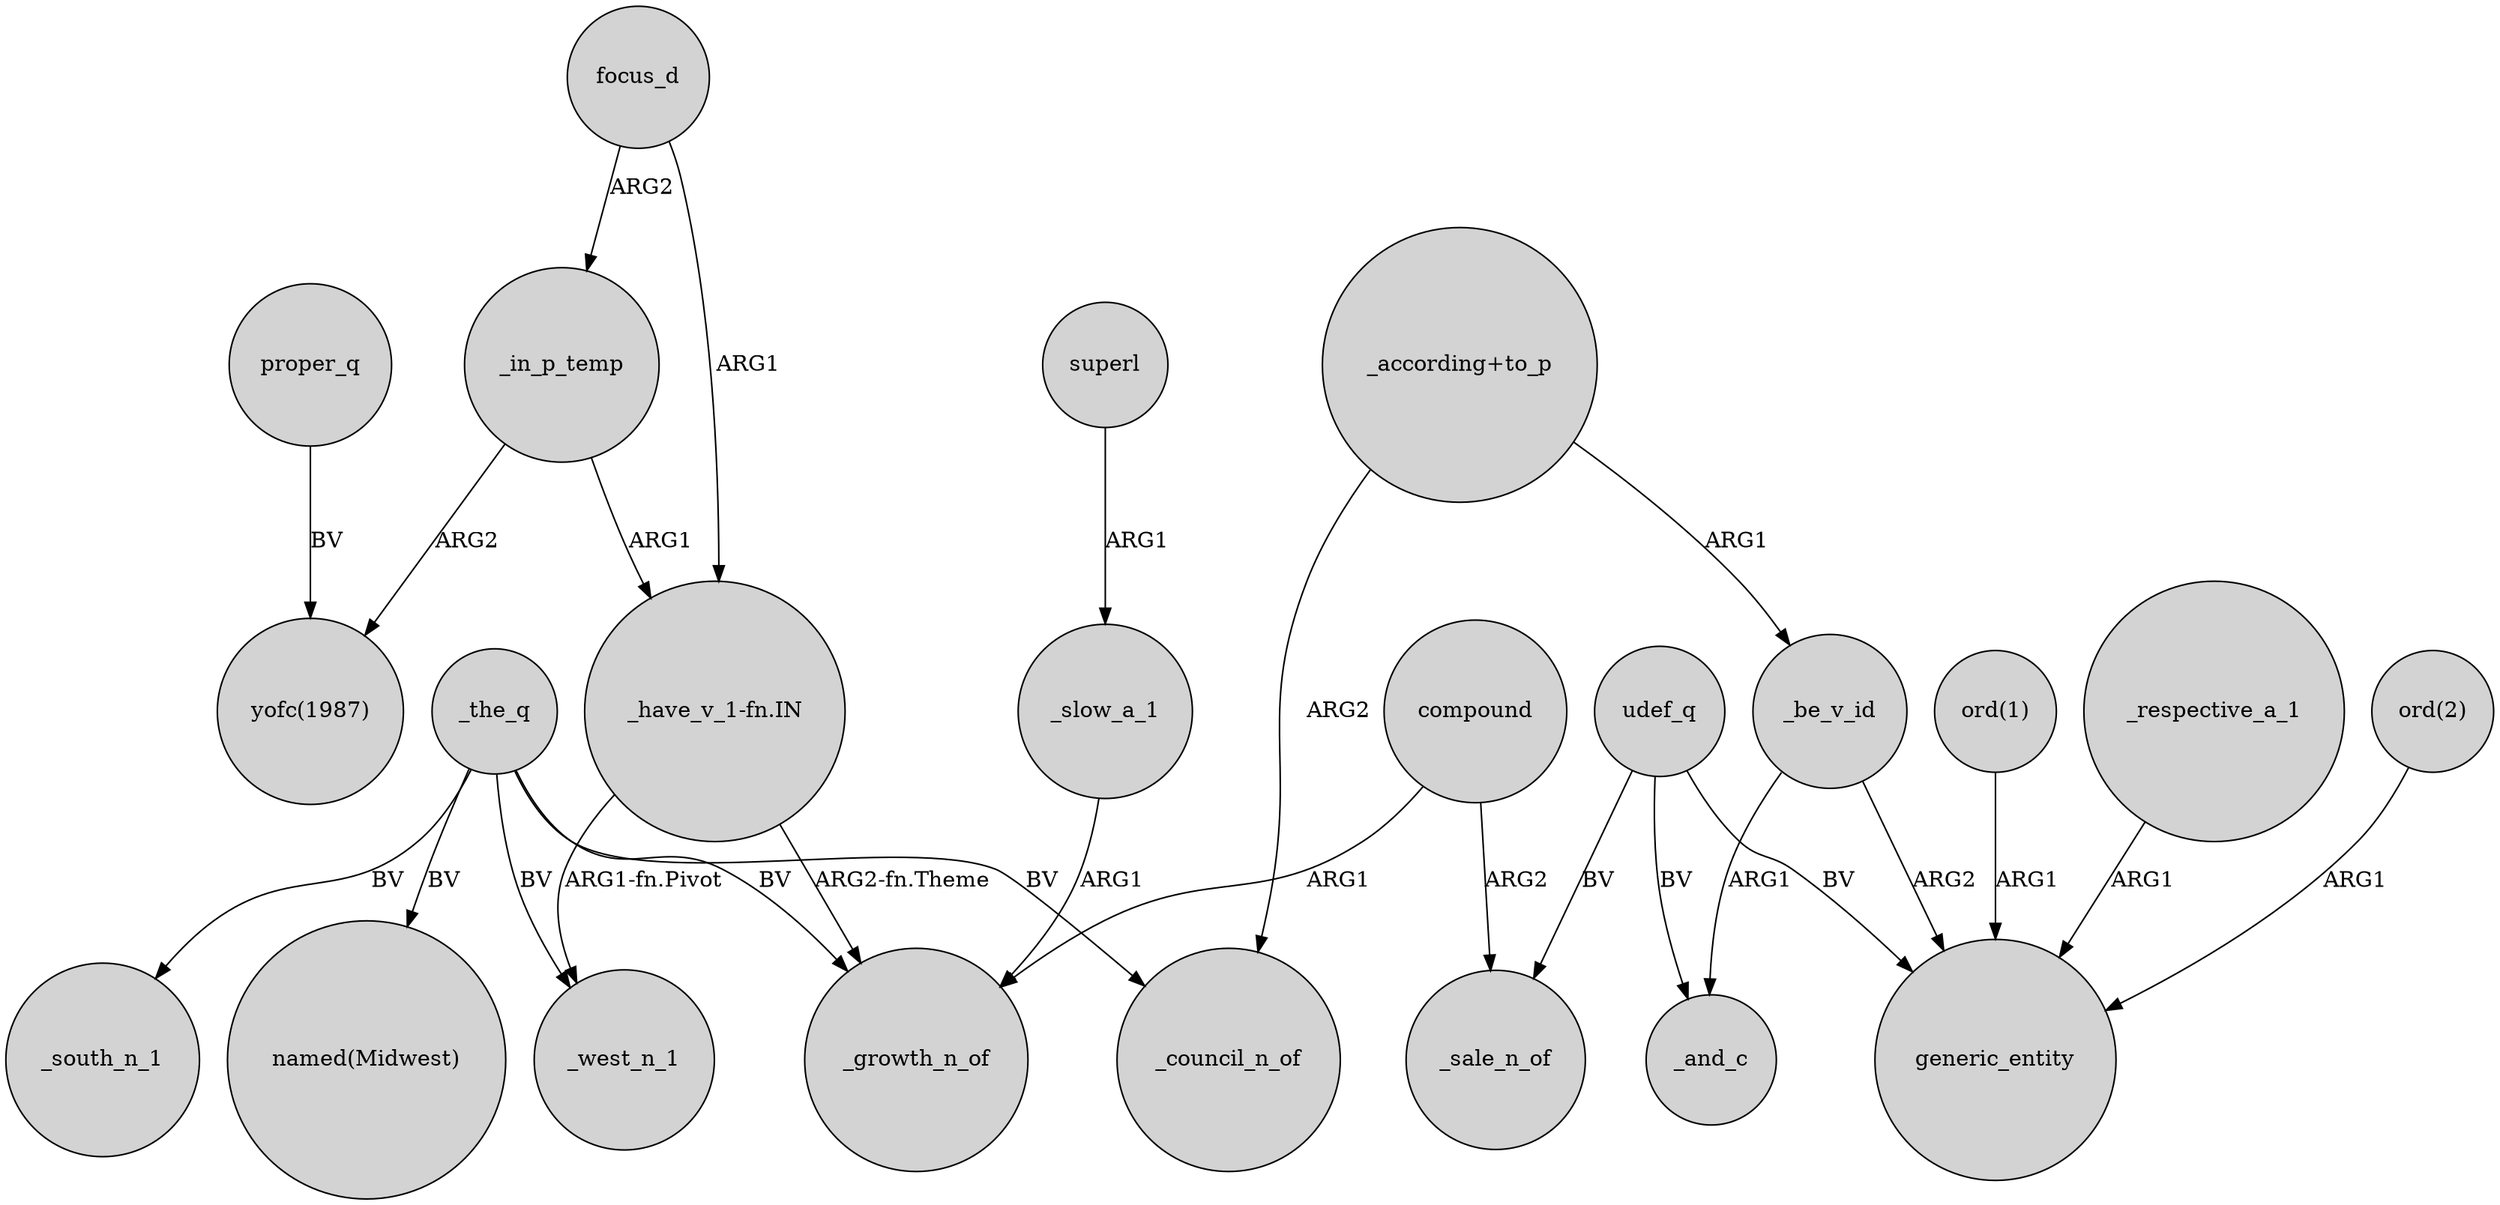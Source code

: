 digraph {
	node [shape=circle style=filled]
	focus_d -> "_have_v_1-fn.IN" [label=ARG1]
	"ord(1)" -> generic_entity [label=ARG1]
	_in_p_temp -> "yofc(1987)" [label=ARG2]
	"_have_v_1-fn.IN" -> _growth_n_of [label="ARG2-fn.Theme"]
	focus_d -> _in_p_temp [label=ARG2]
	udef_q -> generic_entity [label=BV]
	"_have_v_1-fn.IN" -> _west_n_1 [label="ARG1-fn.Pivot"]
	_the_q -> _south_n_1 [label=BV]
	_respective_a_1 -> generic_entity [label=ARG1]
	_be_v_id -> _and_c [label=ARG1]
	_be_v_id -> generic_entity [label=ARG2]
	compound -> _sale_n_of [label=ARG2]
	"ord(2)" -> generic_entity [label=ARG1]
	"_according+to_p" -> _be_v_id [label=ARG1]
	_the_q -> _council_n_of [label=BV]
	proper_q -> "yofc(1987)" [label=BV]
	udef_q -> _sale_n_of [label=BV]
	_slow_a_1 -> _growth_n_of [label=ARG1]
	_the_q -> _growth_n_of [label=BV]
	_in_p_temp -> "_have_v_1-fn.IN" [label=ARG1]
	superl -> _slow_a_1 [label=ARG1]
	compound -> _growth_n_of [label=ARG1]
	_the_q -> _west_n_1 [label=BV]
	_the_q -> "named(Midwest)" [label=BV]
	udef_q -> _and_c [label=BV]
	"_according+to_p" -> _council_n_of [label=ARG2]
}
